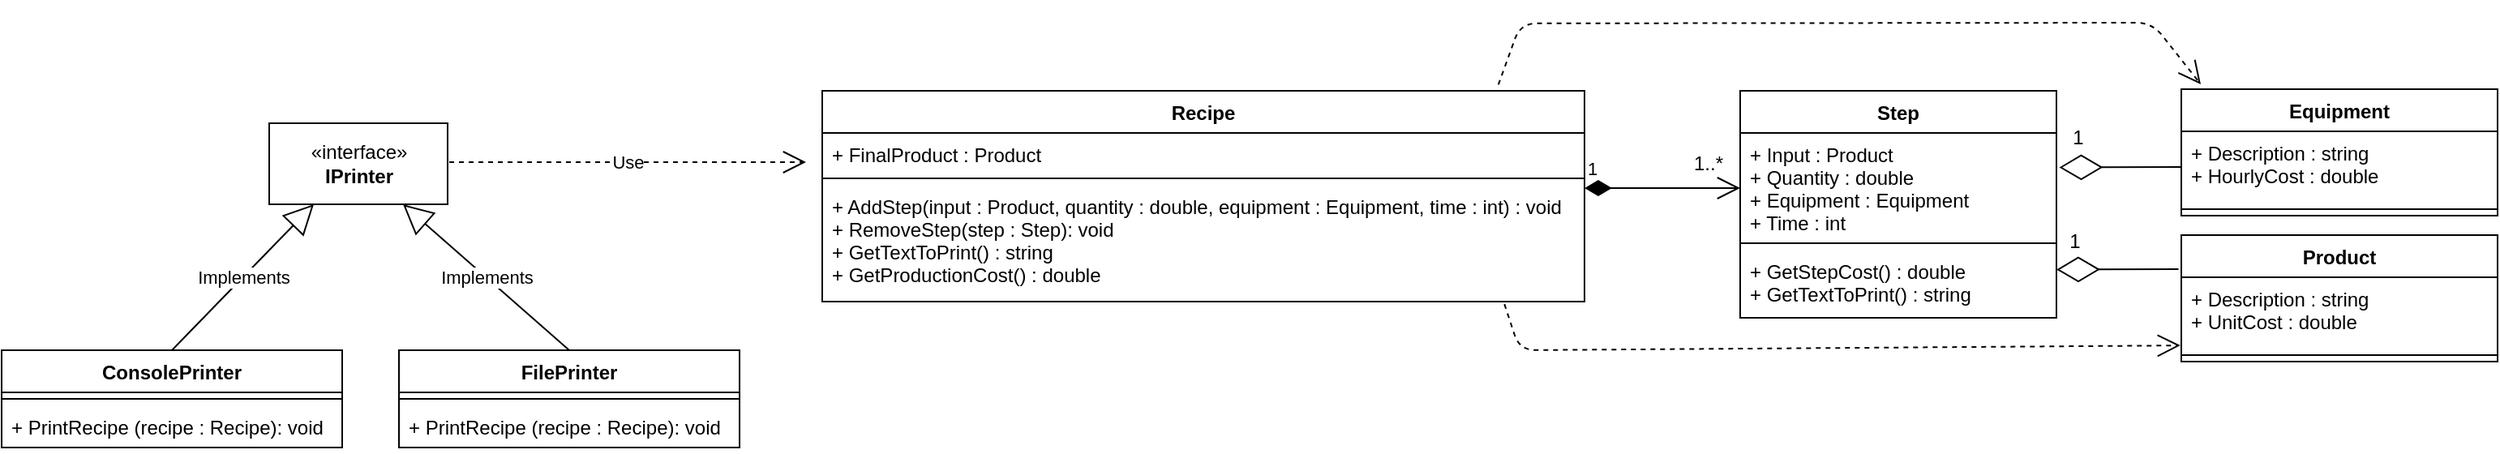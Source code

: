 <mxfile>
    <diagram id="rCLBzX73cxt3nx22-23g" name="Page-1">
        <mxGraphModel dx="875" dy="662" grid="1" gridSize="10" guides="1" tooltips="1" connect="1" arrows="1" fold="1" page="1" pageScale="1" pageWidth="850" pageHeight="1100" math="0" shadow="0">
            <root>
                <mxCell id="0"/>
                <mxCell id="1" parent="0"/>
                <mxCell id="2" value="ConsolePrinter" style="swimlane;fontStyle=1;align=center;verticalAlign=top;childLayout=stackLayout;horizontal=1;startSize=26;horizontalStack=0;resizeParent=1;resizeParentMax=0;resizeLast=0;collapsible=1;marginBottom=0;" parent="1" vertex="1">
                    <mxGeometry x="44" y="250" width="210" height="60" as="geometry">
                        <mxRectangle x="240" y="250" width="130" height="30" as="alternateBounds"/>
                    </mxGeometry>
                </mxCell>
                <mxCell id="3" value="" style="line;strokeWidth=1;fillColor=none;align=left;verticalAlign=middle;spacingTop=-1;spacingLeft=3;spacingRight=3;rotatable=0;labelPosition=right;points=[];portConstraint=eastwest;strokeColor=inherit;" parent="2" vertex="1">
                    <mxGeometry y="26" width="210" height="8" as="geometry"/>
                </mxCell>
                <mxCell id="4" value="+ PrintRecipe (recipe : Recipe): void" style="text;strokeColor=none;fillColor=none;align=left;verticalAlign=top;spacingLeft=4;spacingRight=4;overflow=hidden;rotatable=0;points=[[0,0.5],[1,0.5]];portConstraint=eastwest;" parent="2" vertex="1">
                    <mxGeometry y="34" width="210" height="26" as="geometry"/>
                </mxCell>
                <mxCell id="5" value="FilePrinter" style="swimlane;fontStyle=1;align=center;verticalAlign=top;childLayout=stackLayout;horizontal=1;startSize=26;horizontalStack=0;resizeParent=1;resizeParentMax=0;resizeLast=0;collapsible=1;marginBottom=0;" parent="1" vertex="1">
                    <mxGeometry x="289" y="250" width="210" height="60" as="geometry">
                        <mxRectangle x="240" y="250" width="130" height="30" as="alternateBounds"/>
                    </mxGeometry>
                </mxCell>
                <mxCell id="6" value="" style="line;strokeWidth=1;fillColor=none;align=left;verticalAlign=middle;spacingTop=-1;spacingLeft=3;spacingRight=3;rotatable=0;labelPosition=right;points=[];portConstraint=eastwest;strokeColor=inherit;" parent="5" vertex="1">
                    <mxGeometry y="26" width="210" height="8" as="geometry"/>
                </mxCell>
                <mxCell id="7" value="+ PrintRecipe (recipe : Recipe): void" style="text;strokeColor=none;fillColor=none;align=left;verticalAlign=top;spacingLeft=4;spacingRight=4;overflow=hidden;rotatable=0;points=[[0,0.5],[1,0.5]];portConstraint=eastwest;" parent="5" vertex="1">
                    <mxGeometry y="34" width="210" height="26" as="geometry"/>
                </mxCell>
                <mxCell id="8" value="«interface»&lt;br&gt;&lt;b&gt;IPrinter&lt;/b&gt;" style="html=1;" parent="1" vertex="1">
                    <mxGeometry x="209" y="110" width="110" height="50" as="geometry"/>
                </mxCell>
                <mxCell id="9" value="Implements" style="endArrow=block;endSize=16;endFill=0;html=1;exitX=0.5;exitY=0;exitDx=0;exitDy=0;entryX=0.25;entryY=1;entryDx=0;entryDy=0;" parent="1" source="2" target="8" edge="1">
                    <mxGeometry width="160" relative="1" as="geometry">
                        <mxPoint x="69" y="190" as="sourcePoint"/>
                        <mxPoint x="229" y="190" as="targetPoint"/>
                    </mxGeometry>
                </mxCell>
                <mxCell id="10" value="Implements" style="endArrow=block;endSize=16;endFill=0;html=1;exitX=0.5;exitY=0;exitDx=0;exitDy=0;entryX=0.75;entryY=1;entryDx=0;entryDy=0;" parent="1" source="5" target="8" edge="1">
                    <mxGeometry width="160" relative="1" as="geometry">
                        <mxPoint x="209" y="250" as="sourcePoint"/>
                        <mxPoint x="296.5" y="160" as="targetPoint"/>
                    </mxGeometry>
                </mxCell>
                <mxCell id="11" value="Recipe" style="swimlane;fontStyle=1;align=center;verticalAlign=top;childLayout=stackLayout;horizontal=1;startSize=26;horizontalStack=0;resizeParent=1;resizeParentMax=0;resizeLast=0;collapsible=1;marginBottom=0;" parent="1" vertex="1">
                    <mxGeometry x="550" y="90" width="470" height="130" as="geometry"/>
                </mxCell>
                <mxCell id="12" value="+ FinalProduct : Product" style="text;strokeColor=none;fillColor=none;align=left;verticalAlign=top;spacingLeft=4;spacingRight=4;overflow=hidden;rotatable=0;points=[[0,0.5],[1,0.5]];portConstraint=eastwest;" parent="11" vertex="1">
                    <mxGeometry y="26" width="470" height="24" as="geometry"/>
                </mxCell>
                <mxCell id="13" value="" style="line;strokeWidth=1;fillColor=none;align=left;verticalAlign=middle;spacingTop=-1;spacingLeft=3;spacingRight=3;rotatable=0;labelPosition=right;points=[];portConstraint=eastwest;strokeColor=inherit;" parent="11" vertex="1">
                    <mxGeometry y="50" width="470" height="8" as="geometry"/>
                </mxCell>
                <mxCell id="14" value="+ AddStep(input : Product, quantity : double, equipment : Equipment, time : int) : void&#10;+ RemoveStep(step : Step): void&#10;+ GetTextToPrint() : string&#10;+ GetProductionCost() : double" style="text;strokeColor=none;fillColor=none;align=left;verticalAlign=top;spacingLeft=4;spacingRight=4;overflow=hidden;rotatable=0;points=[[0,0.5],[1,0.5]];portConstraint=eastwest;" parent="11" vertex="1">
                    <mxGeometry y="58" width="470" height="72" as="geometry"/>
                </mxCell>
                <mxCell id="15" value="Step" style="swimlane;fontStyle=1;align=center;verticalAlign=top;childLayout=stackLayout;horizontal=1;startSize=26;horizontalStack=0;resizeParent=1;resizeParentMax=0;resizeLast=0;collapsible=1;marginBottom=0;" parent="1" vertex="1">
                    <mxGeometry x="1116" y="90" width="195" height="140" as="geometry"/>
                </mxCell>
                <mxCell id="16" value="+ Input : Product&#10;+ Quantity : double&#10;+ Equipment : Equipment&#10;+ Time : int" style="text;strokeColor=none;fillColor=none;align=left;verticalAlign=top;spacingLeft=4;spacingRight=4;overflow=hidden;rotatable=0;points=[[0,0.5],[1,0.5]];portConstraint=eastwest;" parent="15" vertex="1">
                    <mxGeometry y="26" width="195" height="64" as="geometry"/>
                </mxCell>
                <mxCell id="17" value="" style="line;strokeWidth=1;fillColor=none;align=left;verticalAlign=middle;spacingTop=-1;spacingLeft=3;spacingRight=3;rotatable=0;labelPosition=right;points=[];portConstraint=eastwest;strokeColor=inherit;" parent="15" vertex="1">
                    <mxGeometry y="90" width="195" height="8" as="geometry"/>
                </mxCell>
                <mxCell id="18" value="+ GetStepCost() : double&#10;+ GetTextToPrint() : string" style="text;strokeColor=none;fillColor=none;align=left;verticalAlign=top;spacingLeft=4;spacingRight=4;overflow=hidden;rotatable=0;points=[[0,0.5],[1,0.5]];portConstraint=eastwest;" parent="15" vertex="1">
                    <mxGeometry y="98" width="195" height="42" as="geometry"/>
                </mxCell>
                <mxCell id="19" value="Equipment" style="swimlane;fontStyle=1;align=center;verticalAlign=top;childLayout=stackLayout;horizontal=1;startSize=26;horizontalStack=0;resizeParent=1;resizeParentMax=0;resizeLast=0;collapsible=1;marginBottom=0;" parent="1" vertex="1">
                    <mxGeometry x="1388" y="89" width="195" height="78" as="geometry">
                        <mxRectangle x="540" y="340" width="100" height="30" as="alternateBounds"/>
                    </mxGeometry>
                </mxCell>
                <mxCell id="20" value="+ Description : string&#10;+ HourlyCost : double" style="text;strokeColor=none;fillColor=none;align=left;verticalAlign=top;spacingLeft=4;spacingRight=4;overflow=hidden;rotatable=0;points=[[0,0.5],[1,0.5]];portConstraint=eastwest;" parent="19" vertex="1">
                    <mxGeometry y="26" width="195" height="44" as="geometry"/>
                </mxCell>
                <mxCell id="21" value="" style="line;strokeWidth=1;fillColor=none;align=left;verticalAlign=middle;spacingTop=-1;spacingLeft=3;spacingRight=3;rotatable=0;labelPosition=right;points=[];portConstraint=eastwest;strokeColor=inherit;" parent="19" vertex="1">
                    <mxGeometry y="70" width="195" height="8" as="geometry"/>
                </mxCell>
                <mxCell id="22" value="Product" style="swimlane;fontStyle=1;align=center;verticalAlign=top;childLayout=stackLayout;horizontal=1;startSize=26;horizontalStack=0;resizeParent=1;resizeParentMax=0;resizeLast=0;collapsible=1;marginBottom=0;" parent="1" vertex="1">
                    <mxGeometry x="1388" y="179" width="195" height="78" as="geometry"/>
                </mxCell>
                <mxCell id="23" value="+ Description : string&#10;+ UnitCost : double" style="text;strokeColor=none;fillColor=none;align=left;verticalAlign=top;spacingLeft=4;spacingRight=4;overflow=hidden;rotatable=0;points=[[0,0.5],[1,0.5]];portConstraint=eastwest;" parent="22" vertex="1">
                    <mxGeometry y="26" width="195" height="44" as="geometry"/>
                </mxCell>
                <mxCell id="24" value="" style="line;strokeWidth=1;fillColor=none;align=left;verticalAlign=middle;spacingTop=-1;spacingLeft=3;spacingRight=3;rotatable=0;labelPosition=right;points=[];portConstraint=eastwest;strokeColor=inherit;" parent="22" vertex="1">
                    <mxGeometry y="70" width="195" height="8" as="geometry"/>
                </mxCell>
                <mxCell id="25" value="Use" style="endArrow=open;endSize=12;dashed=1;html=1;" parent="1" edge="1">
                    <mxGeometry width="160" relative="1" as="geometry">
                        <mxPoint x="320" y="134" as="sourcePoint"/>
                        <mxPoint x="540" y="134" as="targetPoint"/>
                    </mxGeometry>
                </mxCell>
                <mxCell id="29" value="1..*" style="text;html=1;align=center;verticalAlign=middle;resizable=0;points=[];autosize=1;strokeColor=none;fillColor=none;" parent="1" vertex="1">
                    <mxGeometry x="1076" y="120" width="40" height="30" as="geometry"/>
                </mxCell>
                <mxCell id="31" value="1" style="endArrow=open;html=1;endSize=12;startArrow=diamondThin;startSize=14;startFill=1;edgeStyle=orthogonalEdgeStyle;align=left;verticalAlign=bottom;" edge="1" parent="1">
                    <mxGeometry x="-1" y="3" relative="1" as="geometry">
                        <mxPoint x="1020" y="150" as="sourcePoint"/>
                        <mxPoint x="1116" y="150" as="targetPoint"/>
                    </mxGeometry>
                </mxCell>
                <mxCell id="36" value="" style="endArrow=diamondThin;endFill=0;endSize=24;html=1;exitX=0;exitY=0.5;exitDx=0;exitDy=0;entryX=1.009;entryY=0.332;entryDx=0;entryDy=0;entryPerimeter=0;" edge="1" parent="1" source="20" target="16">
                    <mxGeometry width="160" relative="1" as="geometry">
                        <mxPoint x="1371" y="134.55" as="sourcePoint"/>
                        <mxPoint x="1311" y="134.55" as="targetPoint"/>
                    </mxGeometry>
                </mxCell>
                <mxCell id="37" value="" style="endArrow=diamondThin;endFill=0;endSize=24;html=1;exitX=0;exitY=0.5;exitDx=0;exitDy=0;entryX=1.009;entryY=0.332;entryDx=0;entryDy=0;entryPerimeter=0;" edge="1" parent="1">
                    <mxGeometry width="160" relative="1" as="geometry">
                        <mxPoint x="1386.25" y="200" as="sourcePoint"/>
                        <mxPoint x="1311.005" y="200.248" as="targetPoint"/>
                    </mxGeometry>
                </mxCell>
                <mxCell id="38" value="1" style="text;html=1;align=center;verticalAlign=middle;resizable=0;points=[];autosize=1;strokeColor=none;fillColor=none;" vertex="1" parent="1">
                    <mxGeometry x="1309" y="104" width="30" height="30" as="geometry"/>
                </mxCell>
                <mxCell id="39" value="1" style="text;html=1;align=center;verticalAlign=middle;resizable=0;points=[];autosize=1;strokeColor=none;fillColor=none;" vertex="1" parent="1">
                    <mxGeometry x="1307" y="168" width="30" height="30" as="geometry"/>
                </mxCell>
                <mxCell id="42" value="" style="endArrow=open;endSize=12;dashed=1;html=1;exitX=0.895;exitY=1.022;exitDx=0;exitDy=0;exitPerimeter=0;entryX=-0.003;entryY=0.956;entryDx=0;entryDy=0;entryPerimeter=0;" edge="1" parent="1" source="14" target="23">
                    <mxGeometry width="160" relative="1" as="geometry">
                        <mxPoint x="1130" y="260" as="sourcePoint"/>
                        <mxPoint x="1290" y="350" as="targetPoint"/>
                        <Array as="points">
                            <mxPoint x="980" y="250"/>
                        </Array>
                    </mxGeometry>
                </mxCell>
                <mxCell id="44" value="" style="endArrow=open;endSize=12;dashed=1;html=1;exitX=0.887;exitY=-0.029;exitDx=0;exitDy=0;exitPerimeter=0;" edge="1" parent="1" source="11">
                    <mxGeometry width="160" relative="1" as="geometry">
                        <mxPoint x="971.23" y="20.004" as="sourcePoint"/>
                        <mxPoint x="1400" y="86" as="targetPoint"/>
                        <Array as="points">
                            <mxPoint x="980.58" y="48.42"/>
                            <mxPoint x="1370" y="48"/>
                        </Array>
                    </mxGeometry>
                </mxCell>
            </root>
        </mxGraphModel>
    </diagram>
</mxfile>